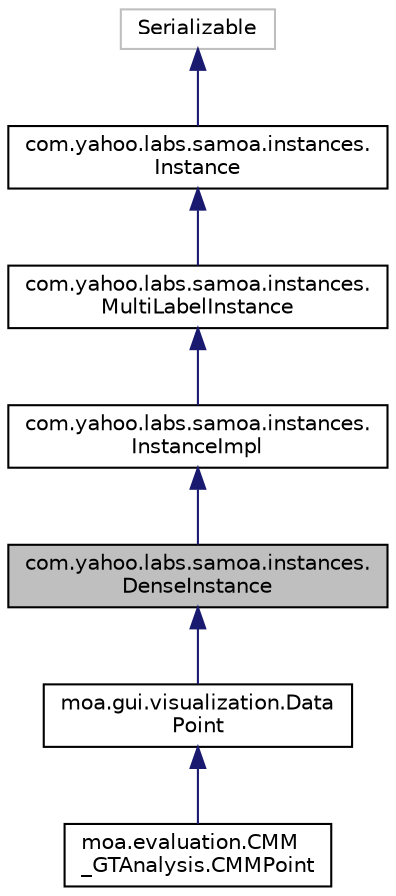 digraph "com.yahoo.labs.samoa.instances.DenseInstance"
{
 // LATEX_PDF_SIZE
  edge [fontname="Helvetica",fontsize="10",labelfontname="Helvetica",labelfontsize="10"];
  node [fontname="Helvetica",fontsize="10",shape=record];
  Node1 [label="com.yahoo.labs.samoa.instances.\lDenseInstance",height=0.2,width=0.4,color="black", fillcolor="grey75", style="filled", fontcolor="black",tooltip=" "];
  Node2 -> Node1 [dir="back",color="midnightblue",fontsize="10",style="solid"];
  Node2 [label="com.yahoo.labs.samoa.instances.\lInstanceImpl",height=0.2,width=0.4,color="black", fillcolor="white", style="filled",URL="$classcom_1_1yahoo_1_1labs_1_1samoa_1_1instances_1_1_instance_impl.html",tooltip=" "];
  Node3 -> Node2 [dir="back",color="midnightblue",fontsize="10",style="solid"];
  Node3 [label="com.yahoo.labs.samoa.instances.\lMultiLabelInstance",height=0.2,width=0.4,color="black", fillcolor="white", style="filled",URL="$interfacecom_1_1yahoo_1_1labs_1_1samoa_1_1instances_1_1_multi_label_instance.html",tooltip=" "];
  Node4 -> Node3 [dir="back",color="midnightblue",fontsize="10",style="solid"];
  Node4 [label="com.yahoo.labs.samoa.instances.\lInstance",height=0.2,width=0.4,color="black", fillcolor="white", style="filled",URL="$interfacecom_1_1yahoo_1_1labs_1_1samoa_1_1instances_1_1_instance.html",tooltip=" "];
  Node5 -> Node4 [dir="back",color="midnightblue",fontsize="10",style="solid"];
  Node5 [label="Serializable",height=0.2,width=0.4,color="grey75", fillcolor="white", style="filled",tooltip=" "];
  Node1 -> Node6 [dir="back",color="midnightblue",fontsize="10",style="solid"];
  Node6 [label="moa.gui.visualization.Data\lPoint",height=0.2,width=0.4,color="black", fillcolor="white", style="filled",URL="$classmoa_1_1gui_1_1visualization_1_1_data_point.html",tooltip=" "];
  Node6 -> Node7 [dir="back",color="midnightblue",fontsize="10",style="solid"];
  Node7 [label="moa.evaluation.CMM\l_GTAnalysis.CMMPoint",height=0.2,width=0.4,color="black", fillcolor="white", style="filled",URL="$classmoa_1_1evaluation_1_1_c_m_m___g_t_analysis_1_1_c_m_m_point.html",tooltip=" "];
}

